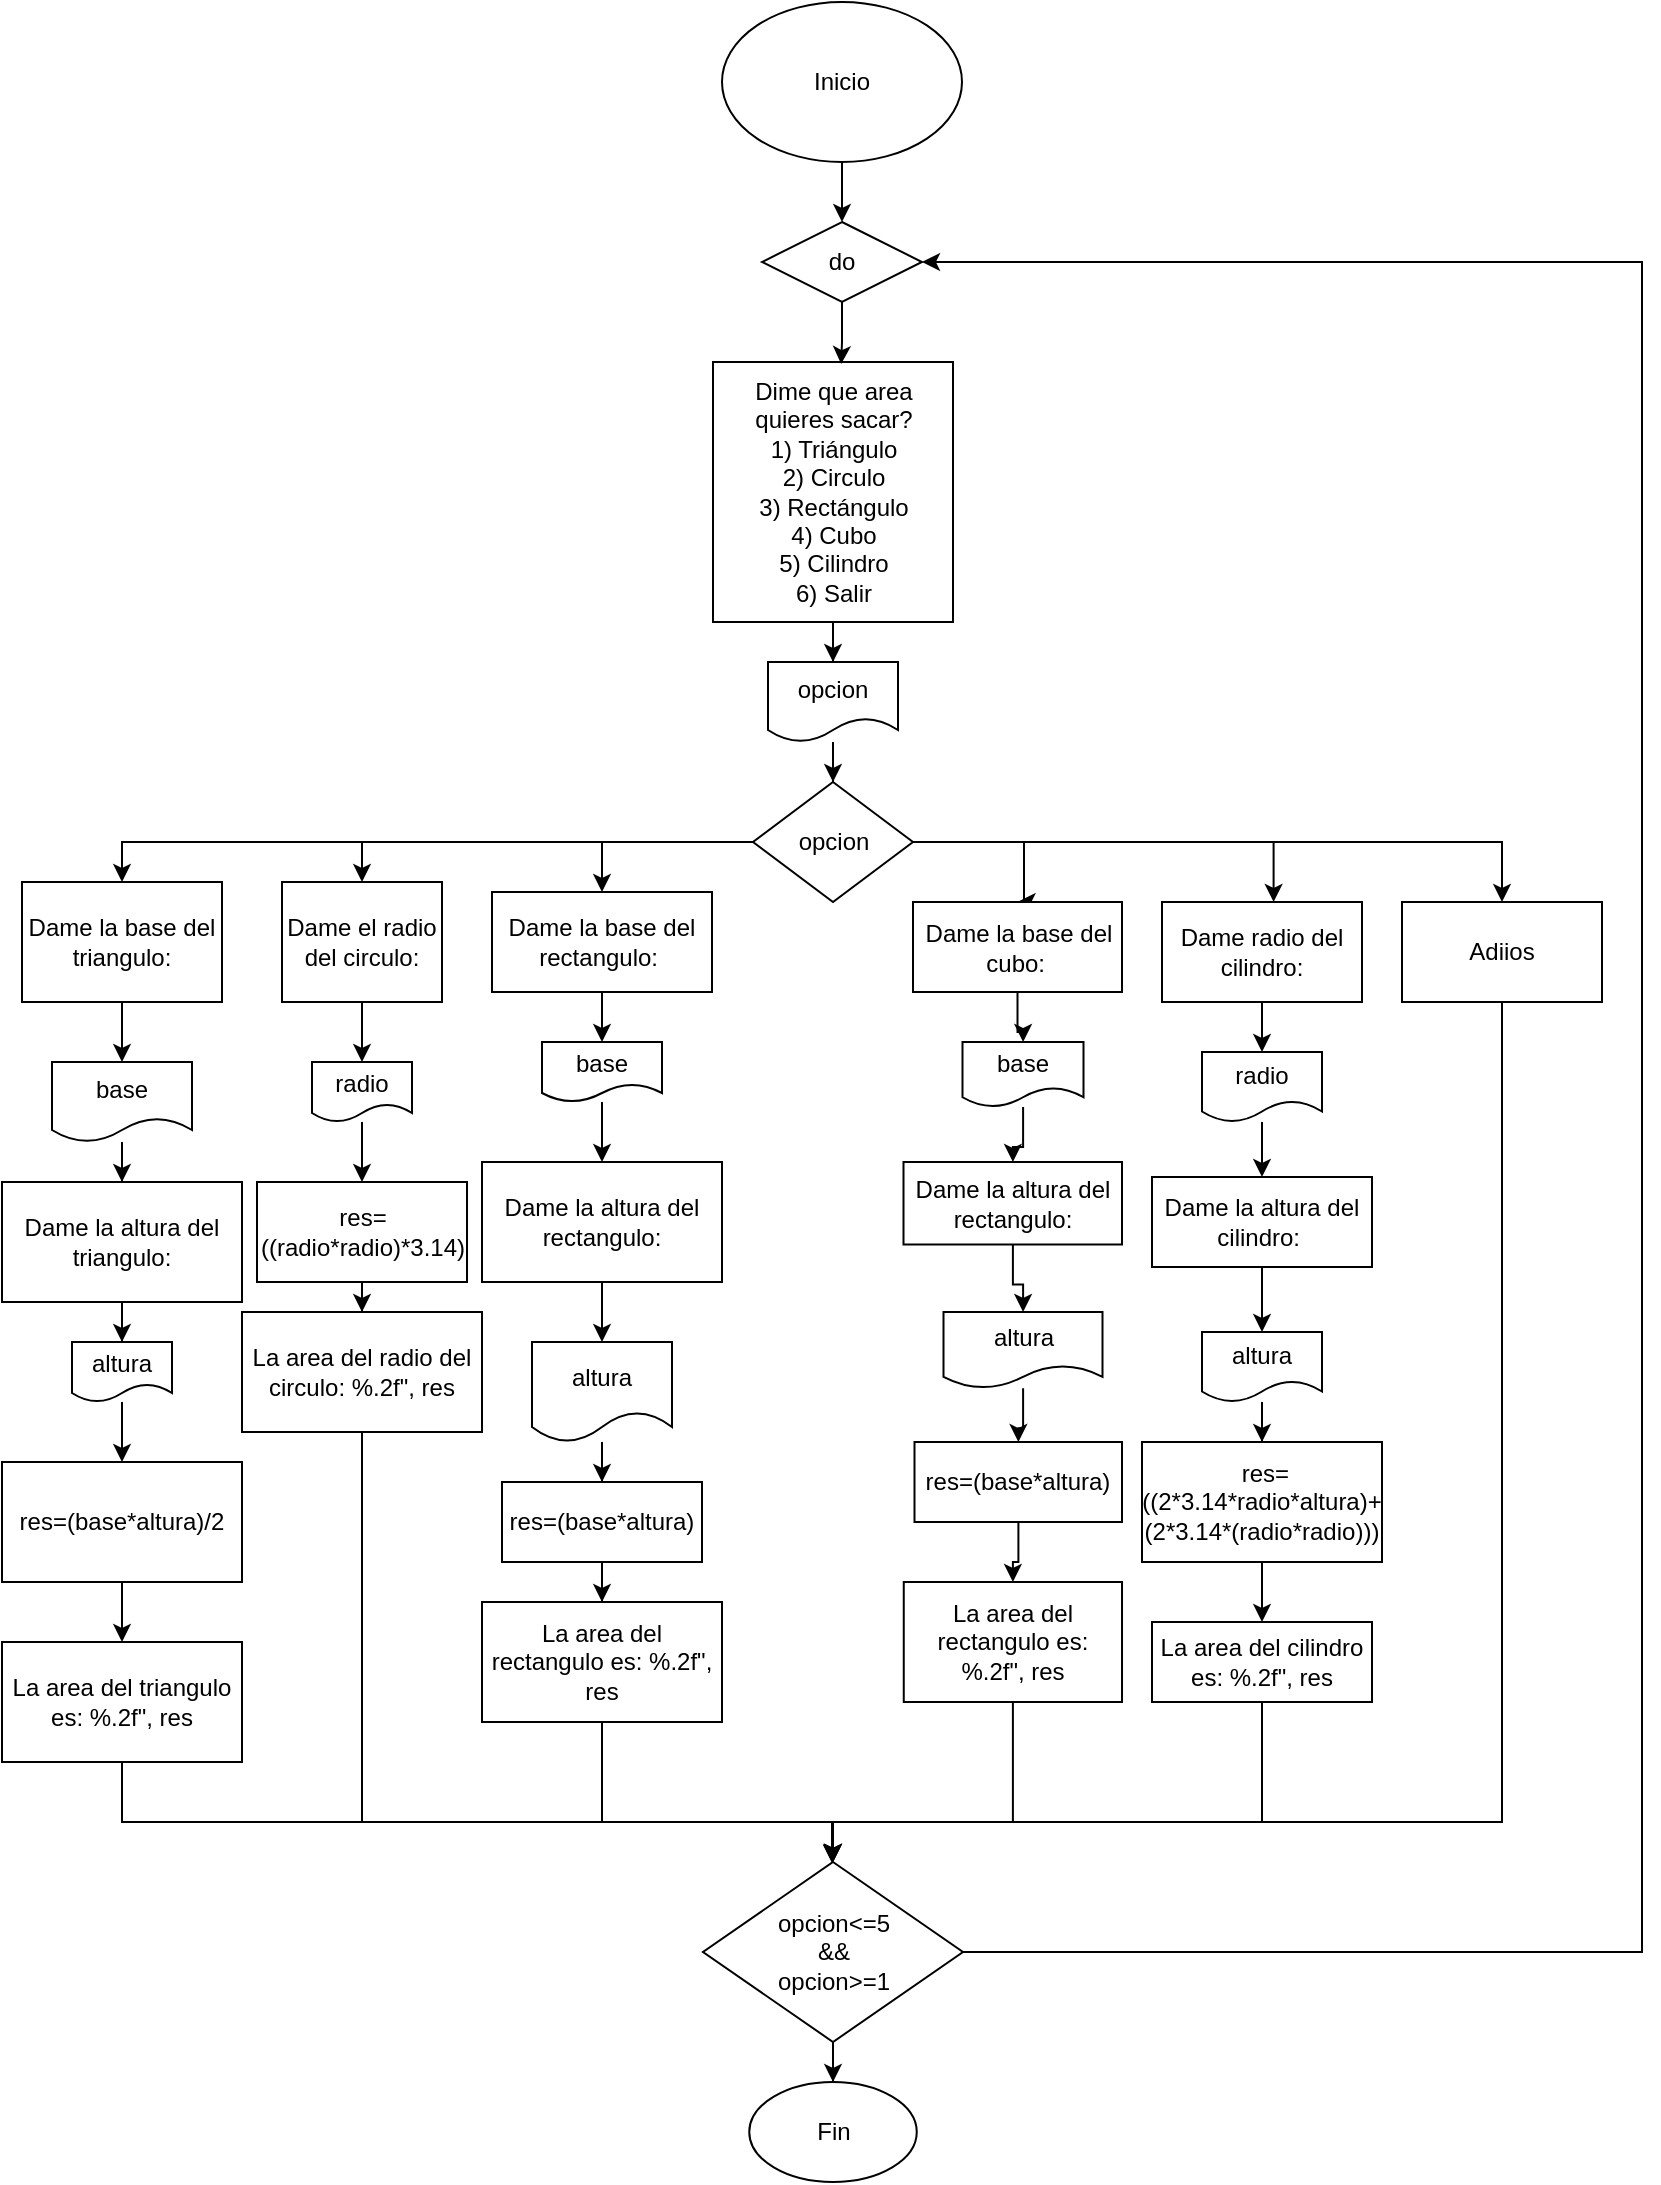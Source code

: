 <mxfile version="21.6.9" type="device">
  <diagram name="Página-1" id="oNU9cKlUTS9YVENHo9R2">
    <mxGraphModel dx="2049" dy="1129" grid="1" gridSize="10" guides="1" tooltips="1" connect="1" arrows="1" fold="1" page="1" pageScale="1" pageWidth="850" pageHeight="1100" math="0" shadow="0">
      <root>
        <mxCell id="0" />
        <mxCell id="1" parent="0" />
        <mxCell id="H-jcKhknGInzjpBezFa3-115" style="edgeStyle=orthogonalEdgeStyle;rounded=0;orthogonalLoop=1;jettySize=auto;html=1;entryX=0.5;entryY=0;entryDx=0;entryDy=0;" edge="1" parent="1" source="H-jcKhknGInzjpBezFa3-42" target="H-jcKhknGInzjpBezFa3-112">
          <mxGeometry relative="1" as="geometry" />
        </mxCell>
        <mxCell id="H-jcKhknGInzjpBezFa3-42" value="Inicio" style="ellipse;whiteSpace=wrap;html=1;" vertex="1" parent="1">
          <mxGeometry x="370" width="120" height="80" as="geometry" />
        </mxCell>
        <mxCell id="H-jcKhknGInzjpBezFa3-46" value="" style="edgeStyle=orthogonalEdgeStyle;rounded=0;orthogonalLoop=1;jettySize=auto;html=1;" edge="1" parent="1" source="H-jcKhknGInzjpBezFa3-43" target="H-jcKhknGInzjpBezFa3-45">
          <mxGeometry relative="1" as="geometry" />
        </mxCell>
        <mxCell id="H-jcKhknGInzjpBezFa3-43" value="Dime que area quieres sacar?&lt;br&gt;1) Triángulo&lt;br&gt;2) Circulo&lt;br&gt;3) Rectángulo&lt;br&gt;4) Cubo&lt;br&gt;5) Cilindro&lt;br&gt;6) Salir" style="whiteSpace=wrap;html=1;" vertex="1" parent="1">
          <mxGeometry x="365.5" y="180" width="120" height="130" as="geometry" />
        </mxCell>
        <mxCell id="H-jcKhknGInzjpBezFa3-48" value="" style="edgeStyle=orthogonalEdgeStyle;rounded=0;orthogonalLoop=1;jettySize=auto;html=1;" edge="1" parent="1" source="H-jcKhknGInzjpBezFa3-45" target="H-jcKhknGInzjpBezFa3-47">
          <mxGeometry relative="1" as="geometry" />
        </mxCell>
        <mxCell id="H-jcKhknGInzjpBezFa3-45" value="opcion" style="shape=document;whiteSpace=wrap;html=1;boundedLbl=1;" vertex="1" parent="1">
          <mxGeometry x="393" y="330" width="65" height="40" as="geometry" />
        </mxCell>
        <mxCell id="H-jcKhknGInzjpBezFa3-49" style="edgeStyle=orthogonalEdgeStyle;rounded=0;orthogonalLoop=1;jettySize=auto;html=1;entryX=0.5;entryY=0;entryDx=0;entryDy=0;" edge="1" parent="1" source="H-jcKhknGInzjpBezFa3-47" target="H-jcKhknGInzjpBezFa3-50">
          <mxGeometry relative="1" as="geometry">
            <mxPoint x="60" y="460" as="targetPoint" />
          </mxGeometry>
        </mxCell>
        <mxCell id="H-jcKhknGInzjpBezFa3-61" style="edgeStyle=orthogonalEdgeStyle;rounded=0;orthogonalLoop=1;jettySize=auto;html=1;entryX=0.5;entryY=0;entryDx=0;entryDy=0;" edge="1" parent="1" source="H-jcKhknGInzjpBezFa3-47" target="H-jcKhknGInzjpBezFa3-62">
          <mxGeometry relative="1" as="geometry">
            <mxPoint x="230" y="470" as="targetPoint" />
          </mxGeometry>
        </mxCell>
        <mxCell id="H-jcKhknGInzjpBezFa3-70" style="edgeStyle=orthogonalEdgeStyle;rounded=0;orthogonalLoop=1;jettySize=auto;html=1;entryX=0.5;entryY=0;entryDx=0;entryDy=0;" edge="1" parent="1" source="H-jcKhknGInzjpBezFa3-47" target="H-jcKhknGInzjpBezFa3-69">
          <mxGeometry relative="1" as="geometry" />
        </mxCell>
        <mxCell id="H-jcKhknGInzjpBezFa3-83" style="edgeStyle=orthogonalEdgeStyle;rounded=0;orthogonalLoop=1;jettySize=auto;html=1;entryX=0.5;entryY=0;entryDx=0;entryDy=0;" edge="1" parent="1" source="H-jcKhknGInzjpBezFa3-47" target="H-jcKhknGInzjpBezFa3-82">
          <mxGeometry relative="1" as="geometry">
            <Array as="points">
              <mxPoint x="521" y="420" />
            </Array>
          </mxGeometry>
        </mxCell>
        <mxCell id="H-jcKhknGInzjpBezFa3-98" style="edgeStyle=orthogonalEdgeStyle;rounded=0;orthogonalLoop=1;jettySize=auto;html=1;entryX=0.558;entryY=0;entryDx=0;entryDy=0;entryPerimeter=0;" edge="1" parent="1" source="H-jcKhknGInzjpBezFa3-47" target="H-jcKhknGInzjpBezFa3-97">
          <mxGeometry relative="1" as="geometry" />
        </mxCell>
        <mxCell id="H-jcKhknGInzjpBezFa3-109" style="edgeStyle=orthogonalEdgeStyle;rounded=0;orthogonalLoop=1;jettySize=auto;html=1;entryX=0.5;entryY=0;entryDx=0;entryDy=0;" edge="1" parent="1" source="H-jcKhknGInzjpBezFa3-47" target="H-jcKhknGInzjpBezFa3-110">
          <mxGeometry relative="1" as="geometry">
            <mxPoint x="730" y="420" as="targetPoint" />
          </mxGeometry>
        </mxCell>
        <mxCell id="H-jcKhknGInzjpBezFa3-47" value="opcion" style="rhombus;whiteSpace=wrap;html=1;" vertex="1" parent="1">
          <mxGeometry x="385.5" y="390" width="80" height="60" as="geometry" />
        </mxCell>
        <mxCell id="H-jcKhknGInzjpBezFa3-52" value="" style="edgeStyle=orthogonalEdgeStyle;rounded=0;orthogonalLoop=1;jettySize=auto;html=1;" edge="1" parent="1" source="H-jcKhknGInzjpBezFa3-50" target="H-jcKhknGInzjpBezFa3-51">
          <mxGeometry relative="1" as="geometry" />
        </mxCell>
        <mxCell id="H-jcKhknGInzjpBezFa3-50" value="Dame la base del triangulo:" style="rounded=0;whiteSpace=wrap;html=1;" vertex="1" parent="1">
          <mxGeometry x="20" y="440" width="100" height="60" as="geometry" />
        </mxCell>
        <mxCell id="H-jcKhknGInzjpBezFa3-54" value="" style="edgeStyle=orthogonalEdgeStyle;rounded=0;orthogonalLoop=1;jettySize=auto;html=1;" edge="1" parent="1" source="H-jcKhknGInzjpBezFa3-51" target="H-jcKhknGInzjpBezFa3-53">
          <mxGeometry relative="1" as="geometry" />
        </mxCell>
        <mxCell id="H-jcKhknGInzjpBezFa3-51" value="base" style="shape=document;whiteSpace=wrap;html=1;boundedLbl=1;rounded=0;" vertex="1" parent="1">
          <mxGeometry x="35" y="530" width="70" height="40" as="geometry" />
        </mxCell>
        <mxCell id="H-jcKhknGInzjpBezFa3-56" value="" style="edgeStyle=orthogonalEdgeStyle;rounded=0;orthogonalLoop=1;jettySize=auto;html=1;" edge="1" parent="1" source="H-jcKhknGInzjpBezFa3-53" target="H-jcKhknGInzjpBezFa3-55">
          <mxGeometry relative="1" as="geometry" />
        </mxCell>
        <mxCell id="H-jcKhknGInzjpBezFa3-53" value="Dame la altura del triangulo:" style="rounded=0;whiteSpace=wrap;html=1;" vertex="1" parent="1">
          <mxGeometry x="10" y="590" width="120" height="60" as="geometry" />
        </mxCell>
        <mxCell id="H-jcKhknGInzjpBezFa3-58" value="" style="edgeStyle=orthogonalEdgeStyle;rounded=0;orthogonalLoop=1;jettySize=auto;html=1;" edge="1" parent="1" source="H-jcKhknGInzjpBezFa3-55" target="H-jcKhknGInzjpBezFa3-57">
          <mxGeometry relative="1" as="geometry" />
        </mxCell>
        <mxCell id="H-jcKhknGInzjpBezFa3-55" value="altura" style="shape=document;whiteSpace=wrap;html=1;boundedLbl=1;rounded=0;" vertex="1" parent="1">
          <mxGeometry x="45" y="670" width="50" height="30" as="geometry" />
        </mxCell>
        <mxCell id="H-jcKhknGInzjpBezFa3-60" value="" style="edgeStyle=orthogonalEdgeStyle;rounded=0;orthogonalLoop=1;jettySize=auto;html=1;" edge="1" parent="1" source="H-jcKhknGInzjpBezFa3-57" target="H-jcKhknGInzjpBezFa3-59">
          <mxGeometry relative="1" as="geometry" />
        </mxCell>
        <mxCell id="H-jcKhknGInzjpBezFa3-57" value="res=(base*altura)/2" style="whiteSpace=wrap;html=1;rounded=0;" vertex="1" parent="1">
          <mxGeometry x="10" y="730" width="120" height="60" as="geometry" />
        </mxCell>
        <mxCell id="H-jcKhknGInzjpBezFa3-118" style="edgeStyle=orthogonalEdgeStyle;rounded=0;orthogonalLoop=1;jettySize=auto;html=1;" edge="1" parent="1" source="H-jcKhknGInzjpBezFa3-59" target="H-jcKhknGInzjpBezFa3-117">
          <mxGeometry relative="1" as="geometry">
            <Array as="points">
              <mxPoint x="70" y="910" />
              <mxPoint x="425" y="910" />
            </Array>
          </mxGeometry>
        </mxCell>
        <mxCell id="H-jcKhknGInzjpBezFa3-59" value="La area del triangulo es: %.2f&quot;, res" style="whiteSpace=wrap;html=1;rounded=0;" vertex="1" parent="1">
          <mxGeometry x="10" y="820" width="120" height="60" as="geometry" />
        </mxCell>
        <mxCell id="H-jcKhknGInzjpBezFa3-64" value="" style="edgeStyle=orthogonalEdgeStyle;rounded=0;orthogonalLoop=1;jettySize=auto;html=1;" edge="1" parent="1" source="H-jcKhknGInzjpBezFa3-62" target="H-jcKhknGInzjpBezFa3-63">
          <mxGeometry relative="1" as="geometry" />
        </mxCell>
        <mxCell id="H-jcKhknGInzjpBezFa3-62" value="Dame el radio del circulo:" style="rounded=0;whiteSpace=wrap;html=1;" vertex="1" parent="1">
          <mxGeometry x="150" y="440" width="80" height="60" as="geometry" />
        </mxCell>
        <mxCell id="H-jcKhknGInzjpBezFa3-66" value="" style="edgeStyle=orthogonalEdgeStyle;rounded=0;orthogonalLoop=1;jettySize=auto;html=1;" edge="1" parent="1" source="H-jcKhknGInzjpBezFa3-63" target="H-jcKhknGInzjpBezFa3-65">
          <mxGeometry relative="1" as="geometry" />
        </mxCell>
        <mxCell id="H-jcKhknGInzjpBezFa3-63" value="radio" style="shape=document;whiteSpace=wrap;html=1;boundedLbl=1;rounded=0;" vertex="1" parent="1">
          <mxGeometry x="165" y="530" width="50" height="30" as="geometry" />
        </mxCell>
        <mxCell id="H-jcKhknGInzjpBezFa3-68" value="" style="edgeStyle=orthogonalEdgeStyle;rounded=0;orthogonalLoop=1;jettySize=auto;html=1;" edge="1" parent="1" source="H-jcKhknGInzjpBezFa3-65" target="H-jcKhknGInzjpBezFa3-67">
          <mxGeometry relative="1" as="geometry" />
        </mxCell>
        <mxCell id="H-jcKhknGInzjpBezFa3-65" value="res=((radio*radio)*3.14)" style="whiteSpace=wrap;html=1;rounded=0;" vertex="1" parent="1">
          <mxGeometry x="137.5" y="590" width="105" height="50" as="geometry" />
        </mxCell>
        <mxCell id="H-jcKhknGInzjpBezFa3-120" style="edgeStyle=orthogonalEdgeStyle;rounded=0;orthogonalLoop=1;jettySize=auto;html=1;" edge="1" parent="1" source="H-jcKhknGInzjpBezFa3-67" target="H-jcKhknGInzjpBezFa3-117">
          <mxGeometry relative="1" as="geometry">
            <Array as="points">
              <mxPoint x="190" y="910" />
              <mxPoint x="425" y="910" />
            </Array>
          </mxGeometry>
        </mxCell>
        <mxCell id="H-jcKhknGInzjpBezFa3-67" value="La area del radio del circulo: %.2f&quot;, res" style="whiteSpace=wrap;html=1;rounded=0;" vertex="1" parent="1">
          <mxGeometry x="130" y="655" width="120" height="60" as="geometry" />
        </mxCell>
        <mxCell id="H-jcKhknGInzjpBezFa3-72" value="" style="edgeStyle=orthogonalEdgeStyle;rounded=0;orthogonalLoop=1;jettySize=auto;html=1;" edge="1" parent="1" source="H-jcKhknGInzjpBezFa3-69" target="H-jcKhknGInzjpBezFa3-71">
          <mxGeometry relative="1" as="geometry" />
        </mxCell>
        <mxCell id="H-jcKhknGInzjpBezFa3-69" value="Dame la base del rectangulo:&amp;nbsp;" style="rounded=0;whiteSpace=wrap;html=1;" vertex="1" parent="1">
          <mxGeometry x="255" y="445" width="110" height="50" as="geometry" />
        </mxCell>
        <mxCell id="H-jcKhknGInzjpBezFa3-74" value="" style="edgeStyle=orthogonalEdgeStyle;rounded=0;orthogonalLoop=1;jettySize=auto;html=1;" edge="1" parent="1" source="H-jcKhknGInzjpBezFa3-71" target="H-jcKhknGInzjpBezFa3-73">
          <mxGeometry relative="1" as="geometry" />
        </mxCell>
        <mxCell id="H-jcKhknGInzjpBezFa3-71" value="base" style="shape=document;whiteSpace=wrap;html=1;boundedLbl=1;rounded=0;" vertex="1" parent="1">
          <mxGeometry x="280" y="520" width="60" height="30" as="geometry" />
        </mxCell>
        <mxCell id="H-jcKhknGInzjpBezFa3-76" value="" style="edgeStyle=orthogonalEdgeStyle;rounded=0;orthogonalLoop=1;jettySize=auto;html=1;" edge="1" parent="1" source="H-jcKhknGInzjpBezFa3-73" target="H-jcKhknGInzjpBezFa3-75">
          <mxGeometry relative="1" as="geometry" />
        </mxCell>
        <mxCell id="H-jcKhknGInzjpBezFa3-73" value="Dame la altura del rectangulo:" style="whiteSpace=wrap;html=1;rounded=0;" vertex="1" parent="1">
          <mxGeometry x="250" y="580" width="120" height="60" as="geometry" />
        </mxCell>
        <mxCell id="H-jcKhknGInzjpBezFa3-78" value="" style="edgeStyle=orthogonalEdgeStyle;rounded=0;orthogonalLoop=1;jettySize=auto;html=1;" edge="1" parent="1" source="H-jcKhknGInzjpBezFa3-75" target="H-jcKhknGInzjpBezFa3-77">
          <mxGeometry relative="1" as="geometry" />
        </mxCell>
        <mxCell id="H-jcKhknGInzjpBezFa3-75" value="altura" style="shape=document;whiteSpace=wrap;html=1;boundedLbl=1;rounded=0;" vertex="1" parent="1">
          <mxGeometry x="275" y="670" width="70" height="50" as="geometry" />
        </mxCell>
        <mxCell id="H-jcKhknGInzjpBezFa3-80" value="" style="edgeStyle=orthogonalEdgeStyle;rounded=0;orthogonalLoop=1;jettySize=auto;html=1;" edge="1" parent="1" source="H-jcKhknGInzjpBezFa3-77" target="H-jcKhknGInzjpBezFa3-79">
          <mxGeometry relative="1" as="geometry" />
        </mxCell>
        <mxCell id="H-jcKhknGInzjpBezFa3-77" value="res=(base*altura)" style="whiteSpace=wrap;html=1;rounded=0;" vertex="1" parent="1">
          <mxGeometry x="260" y="740" width="100" height="40" as="geometry" />
        </mxCell>
        <mxCell id="H-jcKhknGInzjpBezFa3-119" style="edgeStyle=orthogonalEdgeStyle;rounded=0;orthogonalLoop=1;jettySize=auto;html=1;entryX=0.5;entryY=0;entryDx=0;entryDy=0;" edge="1" parent="1" source="H-jcKhknGInzjpBezFa3-79" target="H-jcKhknGInzjpBezFa3-117">
          <mxGeometry relative="1" as="geometry">
            <Array as="points">
              <mxPoint x="310" y="910" />
              <mxPoint x="425" y="910" />
            </Array>
          </mxGeometry>
        </mxCell>
        <mxCell id="H-jcKhknGInzjpBezFa3-79" value="La area del rectangulo es: %.2f&quot;, res" style="whiteSpace=wrap;html=1;rounded=0;" vertex="1" parent="1">
          <mxGeometry x="250" y="800" width="120" height="60" as="geometry" />
        </mxCell>
        <mxCell id="H-jcKhknGInzjpBezFa3-85" value="" style="edgeStyle=orthogonalEdgeStyle;rounded=0;orthogonalLoop=1;jettySize=auto;html=1;" edge="1" parent="1" source="H-jcKhknGInzjpBezFa3-82" target="H-jcKhknGInzjpBezFa3-84">
          <mxGeometry relative="1" as="geometry" />
        </mxCell>
        <mxCell id="H-jcKhknGInzjpBezFa3-82" value="Dame la base del cubo:&amp;nbsp;" style="rounded=0;whiteSpace=wrap;html=1;" vertex="1" parent="1">
          <mxGeometry x="465.5" y="450" width="104.5" height="45" as="geometry" />
        </mxCell>
        <mxCell id="H-jcKhknGInzjpBezFa3-87" value="" style="edgeStyle=orthogonalEdgeStyle;rounded=0;orthogonalLoop=1;jettySize=auto;html=1;" edge="1" parent="1" source="H-jcKhknGInzjpBezFa3-84" target="H-jcKhknGInzjpBezFa3-86">
          <mxGeometry relative="1" as="geometry" />
        </mxCell>
        <mxCell id="H-jcKhknGInzjpBezFa3-84" value="base" style="shape=document;whiteSpace=wrap;html=1;boundedLbl=1;rounded=0;" vertex="1" parent="1">
          <mxGeometry x="490.25" y="520" width="60.5" height="32.5" as="geometry" />
        </mxCell>
        <mxCell id="H-jcKhknGInzjpBezFa3-91" value="" style="edgeStyle=orthogonalEdgeStyle;rounded=0;orthogonalLoop=1;jettySize=auto;html=1;" edge="1" parent="1" source="H-jcKhknGInzjpBezFa3-86" target="H-jcKhknGInzjpBezFa3-90">
          <mxGeometry relative="1" as="geometry" />
        </mxCell>
        <mxCell id="H-jcKhknGInzjpBezFa3-86" value="Dame la altura del rectangulo:" style="whiteSpace=wrap;html=1;rounded=0;" vertex="1" parent="1">
          <mxGeometry x="460.75" y="580" width="109.25" height="41.25" as="geometry" />
        </mxCell>
        <mxCell id="H-jcKhknGInzjpBezFa3-93" value="" style="edgeStyle=orthogonalEdgeStyle;rounded=0;orthogonalLoop=1;jettySize=auto;html=1;" edge="1" parent="1" source="H-jcKhknGInzjpBezFa3-90" target="H-jcKhknGInzjpBezFa3-92">
          <mxGeometry relative="1" as="geometry" />
        </mxCell>
        <mxCell id="H-jcKhknGInzjpBezFa3-90" value="altura" style="shape=document;whiteSpace=wrap;html=1;boundedLbl=1;rounded=0;" vertex="1" parent="1">
          <mxGeometry x="480.75" y="655" width="79.5" height="38.13" as="geometry" />
        </mxCell>
        <mxCell id="H-jcKhknGInzjpBezFa3-95" value="" style="edgeStyle=orthogonalEdgeStyle;rounded=0;orthogonalLoop=1;jettySize=auto;html=1;" edge="1" parent="1" source="H-jcKhknGInzjpBezFa3-92" target="H-jcKhknGInzjpBezFa3-94">
          <mxGeometry relative="1" as="geometry" />
        </mxCell>
        <mxCell id="H-jcKhknGInzjpBezFa3-92" value="res=(base*altura)" style="whiteSpace=wrap;html=1;rounded=0;" vertex="1" parent="1">
          <mxGeometry x="466.25" y="720" width="103.75" height="40" as="geometry" />
        </mxCell>
        <mxCell id="H-jcKhknGInzjpBezFa3-121" style="edgeStyle=orthogonalEdgeStyle;rounded=0;orthogonalLoop=1;jettySize=auto;html=1;entryX=0.5;entryY=0;entryDx=0;entryDy=0;" edge="1" parent="1" source="H-jcKhknGInzjpBezFa3-94" target="H-jcKhknGInzjpBezFa3-117">
          <mxGeometry relative="1" as="geometry">
            <Array as="points">
              <mxPoint x="515" y="910" />
              <mxPoint x="425" y="910" />
            </Array>
          </mxGeometry>
        </mxCell>
        <mxCell id="H-jcKhknGInzjpBezFa3-94" value="La area del rectangulo es: %.2f&quot;, res" style="whiteSpace=wrap;html=1;rounded=0;" vertex="1" parent="1">
          <mxGeometry x="460.88" y="790" width="109.13" height="60" as="geometry" />
        </mxCell>
        <mxCell id="H-jcKhknGInzjpBezFa3-100" value="" style="edgeStyle=orthogonalEdgeStyle;rounded=0;orthogonalLoop=1;jettySize=auto;html=1;" edge="1" parent="1" source="H-jcKhknGInzjpBezFa3-97" target="H-jcKhknGInzjpBezFa3-99">
          <mxGeometry relative="1" as="geometry" />
        </mxCell>
        <mxCell id="H-jcKhknGInzjpBezFa3-97" value="Dame radio del cilindro:" style="rounded=0;whiteSpace=wrap;html=1;" vertex="1" parent="1">
          <mxGeometry x="590" y="450" width="100" height="50" as="geometry" />
        </mxCell>
        <mxCell id="H-jcKhknGInzjpBezFa3-102" value="" style="edgeStyle=orthogonalEdgeStyle;rounded=0;orthogonalLoop=1;jettySize=auto;html=1;" edge="1" parent="1" source="H-jcKhknGInzjpBezFa3-99" target="H-jcKhknGInzjpBezFa3-101">
          <mxGeometry relative="1" as="geometry" />
        </mxCell>
        <mxCell id="H-jcKhknGInzjpBezFa3-99" value="radio" style="shape=document;whiteSpace=wrap;html=1;boundedLbl=1;rounded=0;" vertex="1" parent="1">
          <mxGeometry x="610" y="525" width="60" height="35" as="geometry" />
        </mxCell>
        <mxCell id="H-jcKhknGInzjpBezFa3-104" value="" style="edgeStyle=orthogonalEdgeStyle;rounded=0;orthogonalLoop=1;jettySize=auto;html=1;" edge="1" parent="1" source="H-jcKhknGInzjpBezFa3-101" target="H-jcKhknGInzjpBezFa3-103">
          <mxGeometry relative="1" as="geometry" />
        </mxCell>
        <mxCell id="H-jcKhknGInzjpBezFa3-101" value="Dame la altura del cilindro:&amp;nbsp;" style="whiteSpace=wrap;html=1;rounded=0;" vertex="1" parent="1">
          <mxGeometry x="585" y="587.5" width="110" height="45" as="geometry" />
        </mxCell>
        <mxCell id="H-jcKhknGInzjpBezFa3-106" value="" style="edgeStyle=orthogonalEdgeStyle;rounded=0;orthogonalLoop=1;jettySize=auto;html=1;" edge="1" parent="1" source="H-jcKhknGInzjpBezFa3-103" target="H-jcKhknGInzjpBezFa3-105">
          <mxGeometry relative="1" as="geometry" />
        </mxCell>
        <mxCell id="H-jcKhknGInzjpBezFa3-103" value="altura" style="shape=document;whiteSpace=wrap;html=1;boundedLbl=1;rounded=0;" vertex="1" parent="1">
          <mxGeometry x="610" y="665" width="60" height="35" as="geometry" />
        </mxCell>
        <mxCell id="H-jcKhknGInzjpBezFa3-108" value="" style="edgeStyle=orthogonalEdgeStyle;rounded=0;orthogonalLoop=1;jettySize=auto;html=1;" edge="1" parent="1" source="H-jcKhknGInzjpBezFa3-105" target="H-jcKhknGInzjpBezFa3-107">
          <mxGeometry relative="1" as="geometry" />
        </mxCell>
        <mxCell id="H-jcKhknGInzjpBezFa3-105" value="&amp;nbsp;res=((2*3.14*radio*altura)+(2*3.14*(radio*radio)))" style="whiteSpace=wrap;html=1;rounded=0;" vertex="1" parent="1">
          <mxGeometry x="580" y="720" width="120" height="60" as="geometry" />
        </mxCell>
        <mxCell id="H-jcKhknGInzjpBezFa3-122" style="edgeStyle=orthogonalEdgeStyle;rounded=0;orthogonalLoop=1;jettySize=auto;html=1;entryX=0.5;entryY=0;entryDx=0;entryDy=0;" edge="1" parent="1" source="H-jcKhknGInzjpBezFa3-107" target="H-jcKhknGInzjpBezFa3-117">
          <mxGeometry relative="1" as="geometry">
            <Array as="points">
              <mxPoint x="640" y="910" />
              <mxPoint x="425" y="910" />
            </Array>
          </mxGeometry>
        </mxCell>
        <mxCell id="H-jcKhknGInzjpBezFa3-107" value="La area del cilindro es: %.2f&quot;, res" style="whiteSpace=wrap;html=1;rounded=0;" vertex="1" parent="1">
          <mxGeometry x="585" y="810" width="110" height="40" as="geometry" />
        </mxCell>
        <mxCell id="H-jcKhknGInzjpBezFa3-123" style="edgeStyle=orthogonalEdgeStyle;rounded=0;orthogonalLoop=1;jettySize=auto;html=1;entryX=0.5;entryY=0;entryDx=0;entryDy=0;" edge="1" parent="1" source="H-jcKhknGInzjpBezFa3-110" target="H-jcKhknGInzjpBezFa3-117">
          <mxGeometry relative="1" as="geometry">
            <Array as="points">
              <mxPoint x="760" y="910" />
              <mxPoint x="425" y="910" />
            </Array>
          </mxGeometry>
        </mxCell>
        <mxCell id="H-jcKhknGInzjpBezFa3-110" value="Adiios" style="rounded=0;whiteSpace=wrap;html=1;" vertex="1" parent="1">
          <mxGeometry x="710" y="450" width="100" height="50" as="geometry" />
        </mxCell>
        <mxCell id="H-jcKhknGInzjpBezFa3-116" style="edgeStyle=orthogonalEdgeStyle;rounded=0;orthogonalLoop=1;jettySize=auto;html=1;entryX=0.534;entryY=0.008;entryDx=0;entryDy=0;entryPerimeter=0;" edge="1" parent="1" source="H-jcKhknGInzjpBezFa3-112" target="H-jcKhknGInzjpBezFa3-43">
          <mxGeometry relative="1" as="geometry" />
        </mxCell>
        <mxCell id="H-jcKhknGInzjpBezFa3-112" value="do" style="rhombus;whiteSpace=wrap;html=1;" vertex="1" parent="1">
          <mxGeometry x="390" y="110" width="80" height="40" as="geometry" />
        </mxCell>
        <mxCell id="H-jcKhknGInzjpBezFa3-125" value="" style="edgeStyle=orthogonalEdgeStyle;rounded=0;orthogonalLoop=1;jettySize=auto;html=1;" edge="1" parent="1" source="H-jcKhknGInzjpBezFa3-117" target="H-jcKhknGInzjpBezFa3-124">
          <mxGeometry relative="1" as="geometry" />
        </mxCell>
        <mxCell id="H-jcKhknGInzjpBezFa3-126" style="edgeStyle=orthogonalEdgeStyle;rounded=0;orthogonalLoop=1;jettySize=auto;html=1;entryX=1;entryY=0.5;entryDx=0;entryDy=0;" edge="1" parent="1" source="H-jcKhknGInzjpBezFa3-117" target="H-jcKhknGInzjpBezFa3-112">
          <mxGeometry relative="1" as="geometry">
            <Array as="points">
              <mxPoint x="830" y="975" />
              <mxPoint x="830" y="130" />
            </Array>
          </mxGeometry>
        </mxCell>
        <mxCell id="H-jcKhknGInzjpBezFa3-117" value="opcion&amp;lt;=5 &lt;br&gt;&amp;amp;&amp;amp; &lt;br&gt;opcion&amp;gt;=1" style="rhombus;whiteSpace=wrap;html=1;" vertex="1" parent="1">
          <mxGeometry x="360.5" y="930" width="130" height="90" as="geometry" />
        </mxCell>
        <mxCell id="H-jcKhknGInzjpBezFa3-124" value="Fin" style="ellipse;whiteSpace=wrap;html=1;" vertex="1" parent="1">
          <mxGeometry x="383.63" y="1040" width="83.75" height="50" as="geometry" />
        </mxCell>
      </root>
    </mxGraphModel>
  </diagram>
</mxfile>

